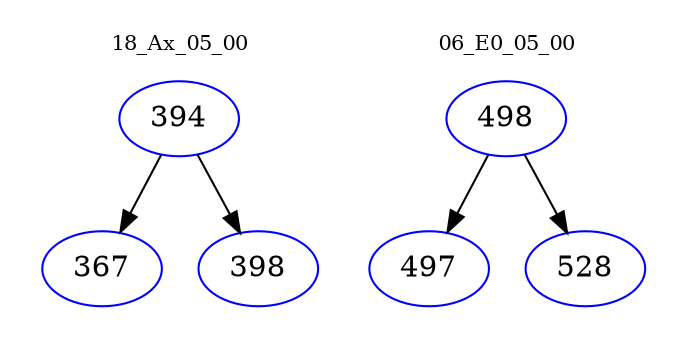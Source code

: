 digraph{
subgraph cluster_0 {
color = white
label = "18_Ax_05_00";
fontsize=10;
T0_394 [label="394", color="blue"]
T0_394 -> T0_367 [color="black"]
T0_367 [label="367", color="blue"]
T0_394 -> T0_398 [color="black"]
T0_398 [label="398", color="blue"]
}
subgraph cluster_1 {
color = white
label = "06_E0_05_00";
fontsize=10;
T1_498 [label="498", color="blue"]
T1_498 -> T1_497 [color="black"]
T1_497 [label="497", color="blue"]
T1_498 -> T1_528 [color="black"]
T1_528 [label="528", color="blue"]
}
}
